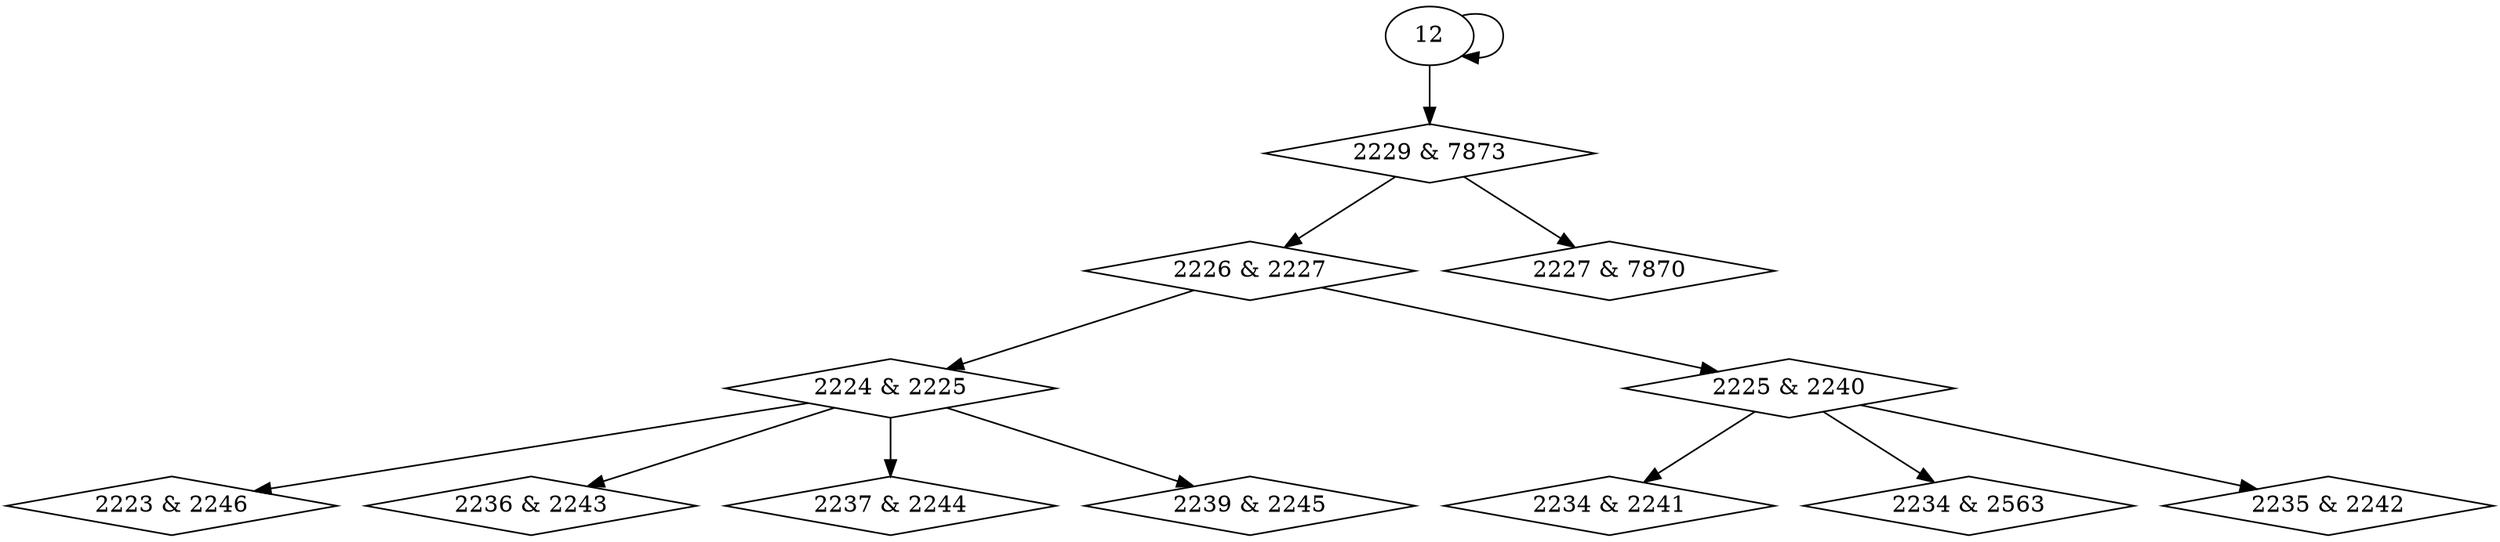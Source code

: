 digraph {
0 [label = "2223 & 2246", shape = diamond];
1 [label = "2224 & 2225", shape = diamond];
2 [label = "2225 & 2240", shape = diamond];
3 [label = "2226 & 2227", shape = diamond];
4 [label = "2227 & 7870", shape = diamond];
5 [label = "2229 & 7873", shape = diamond];
6 [label = "2234 & 2241", shape = diamond];
7 [label = "2234 & 2563", shape = diamond];
8 [label = "2235 & 2242", shape = diamond];
9 [label = "2236 & 2243", shape = diamond];
10 [label = "2237 & 2244", shape = diamond];
11 [label = "2239 & 2245", shape = diamond];
1 -> 0;
3 -> 1;
3 -> 2;
5 -> 3;
5 -> 4;
12 -> 5;
2 -> 6;
2 -> 7;
2 -> 8;
1 -> 9;
1 -> 10;
1 -> 11;
12 -> 12;
}
